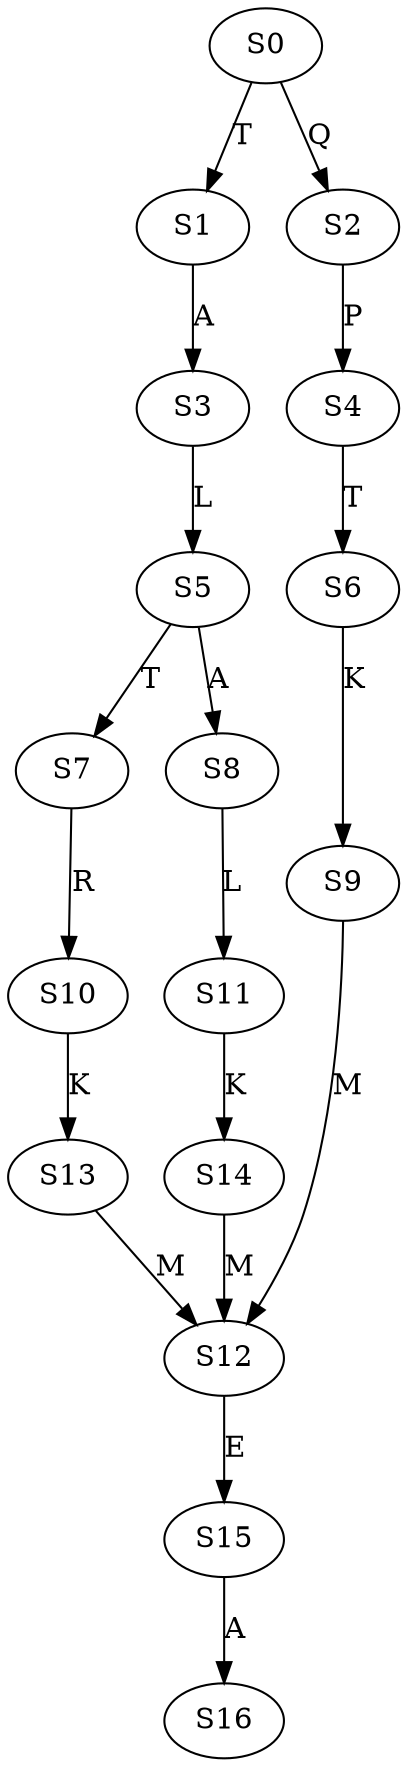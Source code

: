 strict digraph  {
	S0 -> S1 [ label = T ];
	S0 -> S2 [ label = Q ];
	S1 -> S3 [ label = A ];
	S2 -> S4 [ label = P ];
	S3 -> S5 [ label = L ];
	S4 -> S6 [ label = T ];
	S5 -> S7 [ label = T ];
	S5 -> S8 [ label = A ];
	S6 -> S9 [ label = K ];
	S7 -> S10 [ label = R ];
	S8 -> S11 [ label = L ];
	S9 -> S12 [ label = M ];
	S10 -> S13 [ label = K ];
	S11 -> S14 [ label = K ];
	S12 -> S15 [ label = E ];
	S13 -> S12 [ label = M ];
	S14 -> S12 [ label = M ];
	S15 -> S16 [ label = A ];
}
